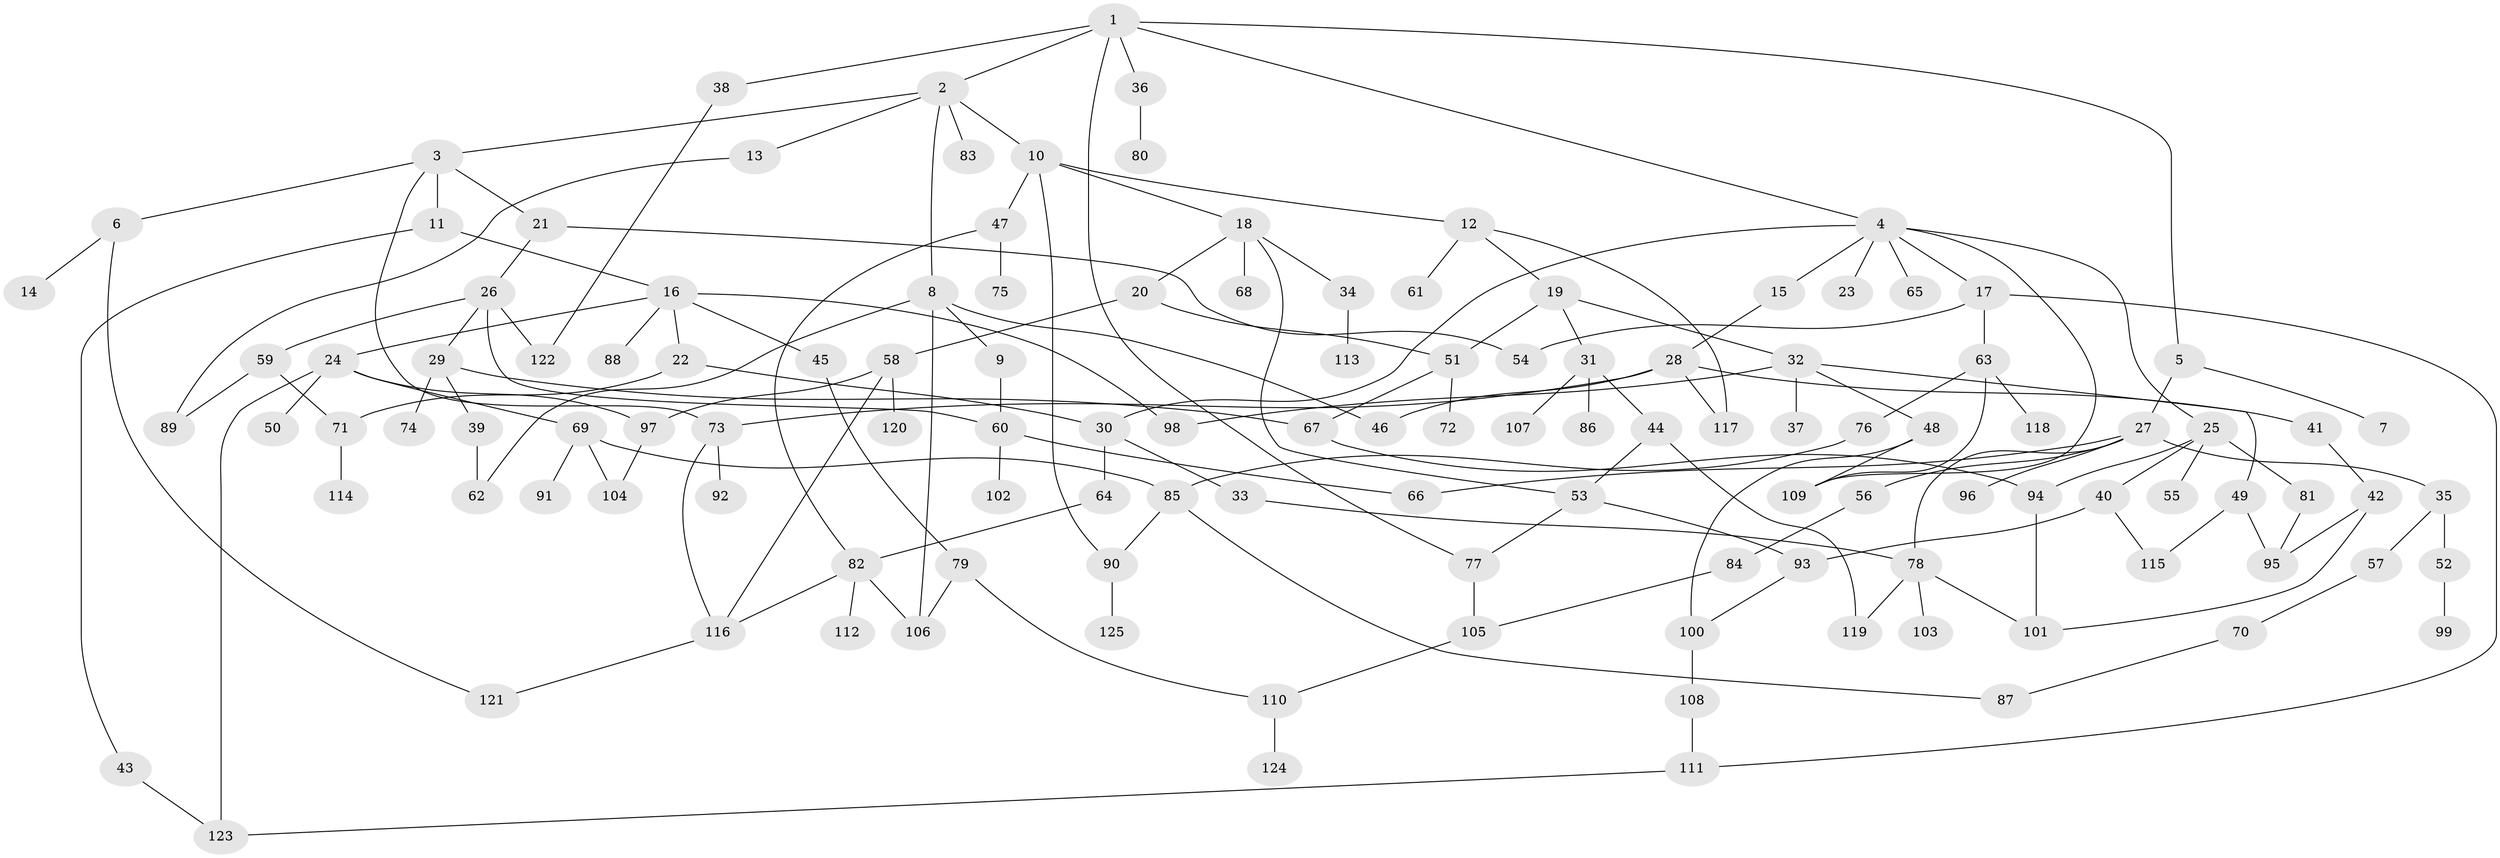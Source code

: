 // coarse degree distribution, {1: 0.41935483870967744, 5: 0.04838709677419355, 2: 0.1774193548387097, 4: 0.12903225806451613, 6: 0.03225806451612903, 3: 0.0967741935483871, 8: 0.03225806451612903, 10: 0.016129032258064516, 9: 0.016129032258064516, 7: 0.016129032258064516, 15: 0.016129032258064516}
// Generated by graph-tools (version 1.1) at 2025/44/03/04/25 21:44:22]
// undirected, 125 vertices, 168 edges
graph export_dot {
graph [start="1"]
  node [color=gray90,style=filled];
  1;
  2;
  3;
  4;
  5;
  6;
  7;
  8;
  9;
  10;
  11;
  12;
  13;
  14;
  15;
  16;
  17;
  18;
  19;
  20;
  21;
  22;
  23;
  24;
  25;
  26;
  27;
  28;
  29;
  30;
  31;
  32;
  33;
  34;
  35;
  36;
  37;
  38;
  39;
  40;
  41;
  42;
  43;
  44;
  45;
  46;
  47;
  48;
  49;
  50;
  51;
  52;
  53;
  54;
  55;
  56;
  57;
  58;
  59;
  60;
  61;
  62;
  63;
  64;
  65;
  66;
  67;
  68;
  69;
  70;
  71;
  72;
  73;
  74;
  75;
  76;
  77;
  78;
  79;
  80;
  81;
  82;
  83;
  84;
  85;
  86;
  87;
  88;
  89;
  90;
  91;
  92;
  93;
  94;
  95;
  96;
  97;
  98;
  99;
  100;
  101;
  102;
  103;
  104;
  105;
  106;
  107;
  108;
  109;
  110;
  111;
  112;
  113;
  114;
  115;
  116;
  117;
  118;
  119;
  120;
  121;
  122;
  123;
  124;
  125;
  1 -- 2;
  1 -- 4;
  1 -- 5;
  1 -- 36;
  1 -- 38;
  1 -- 77;
  2 -- 3;
  2 -- 8;
  2 -- 10;
  2 -- 13;
  2 -- 83;
  3 -- 6;
  3 -- 11;
  3 -- 21;
  3 -- 73;
  4 -- 15;
  4 -- 17;
  4 -- 23;
  4 -- 25;
  4 -- 30;
  4 -- 65;
  4 -- 109;
  5 -- 7;
  5 -- 27;
  6 -- 14;
  6 -- 121;
  8 -- 9;
  8 -- 46;
  8 -- 62;
  8 -- 106;
  9 -- 60;
  10 -- 12;
  10 -- 18;
  10 -- 47;
  10 -- 90;
  11 -- 16;
  11 -- 43;
  12 -- 19;
  12 -- 61;
  12 -- 117;
  13 -- 89;
  15 -- 28;
  16 -- 22;
  16 -- 24;
  16 -- 45;
  16 -- 88;
  16 -- 98;
  17 -- 63;
  17 -- 111;
  17 -- 54;
  18 -- 20;
  18 -- 34;
  18 -- 68;
  18 -- 53;
  19 -- 31;
  19 -- 32;
  19 -- 51;
  20 -- 51;
  20 -- 58;
  21 -- 26;
  21 -- 54;
  22 -- 30;
  22 -- 71;
  24 -- 50;
  24 -- 69;
  24 -- 97;
  24 -- 123;
  25 -- 40;
  25 -- 55;
  25 -- 81;
  25 -- 94;
  26 -- 29;
  26 -- 59;
  26 -- 122;
  26 -- 60;
  27 -- 35;
  27 -- 56;
  27 -- 96;
  27 -- 78;
  27 -- 66;
  28 -- 41;
  28 -- 73;
  28 -- 117;
  28 -- 46;
  29 -- 39;
  29 -- 74;
  29 -- 67;
  30 -- 33;
  30 -- 64;
  31 -- 44;
  31 -- 86;
  31 -- 107;
  32 -- 37;
  32 -- 48;
  32 -- 49;
  32 -- 98;
  33 -- 78;
  34 -- 113;
  35 -- 52;
  35 -- 57;
  36 -- 80;
  38 -- 122;
  39 -- 62;
  40 -- 93;
  40 -- 115;
  41 -- 42;
  42 -- 95;
  42 -- 101;
  43 -- 123;
  44 -- 53;
  44 -- 119;
  45 -- 79;
  47 -- 75;
  47 -- 82;
  48 -- 109;
  48 -- 100;
  49 -- 95;
  49 -- 115;
  51 -- 67;
  51 -- 72;
  52 -- 99;
  53 -- 77;
  53 -- 93;
  56 -- 84;
  57 -- 70;
  58 -- 120;
  58 -- 97;
  58 -- 116;
  59 -- 71;
  59 -- 89;
  60 -- 66;
  60 -- 102;
  63 -- 76;
  63 -- 118;
  63 -- 109;
  64 -- 82;
  67 -- 94;
  69 -- 91;
  69 -- 104;
  69 -- 85;
  70 -- 87;
  71 -- 114;
  73 -- 92;
  73 -- 116;
  76 -- 85;
  77 -- 105;
  78 -- 101;
  78 -- 103;
  78 -- 119;
  79 -- 106;
  79 -- 110;
  81 -- 95;
  82 -- 112;
  82 -- 116;
  82 -- 106;
  84 -- 105;
  85 -- 87;
  85 -- 90;
  90 -- 125;
  93 -- 100;
  94 -- 101;
  97 -- 104;
  100 -- 108;
  105 -- 110;
  108 -- 111;
  110 -- 124;
  111 -- 123;
  116 -- 121;
}
